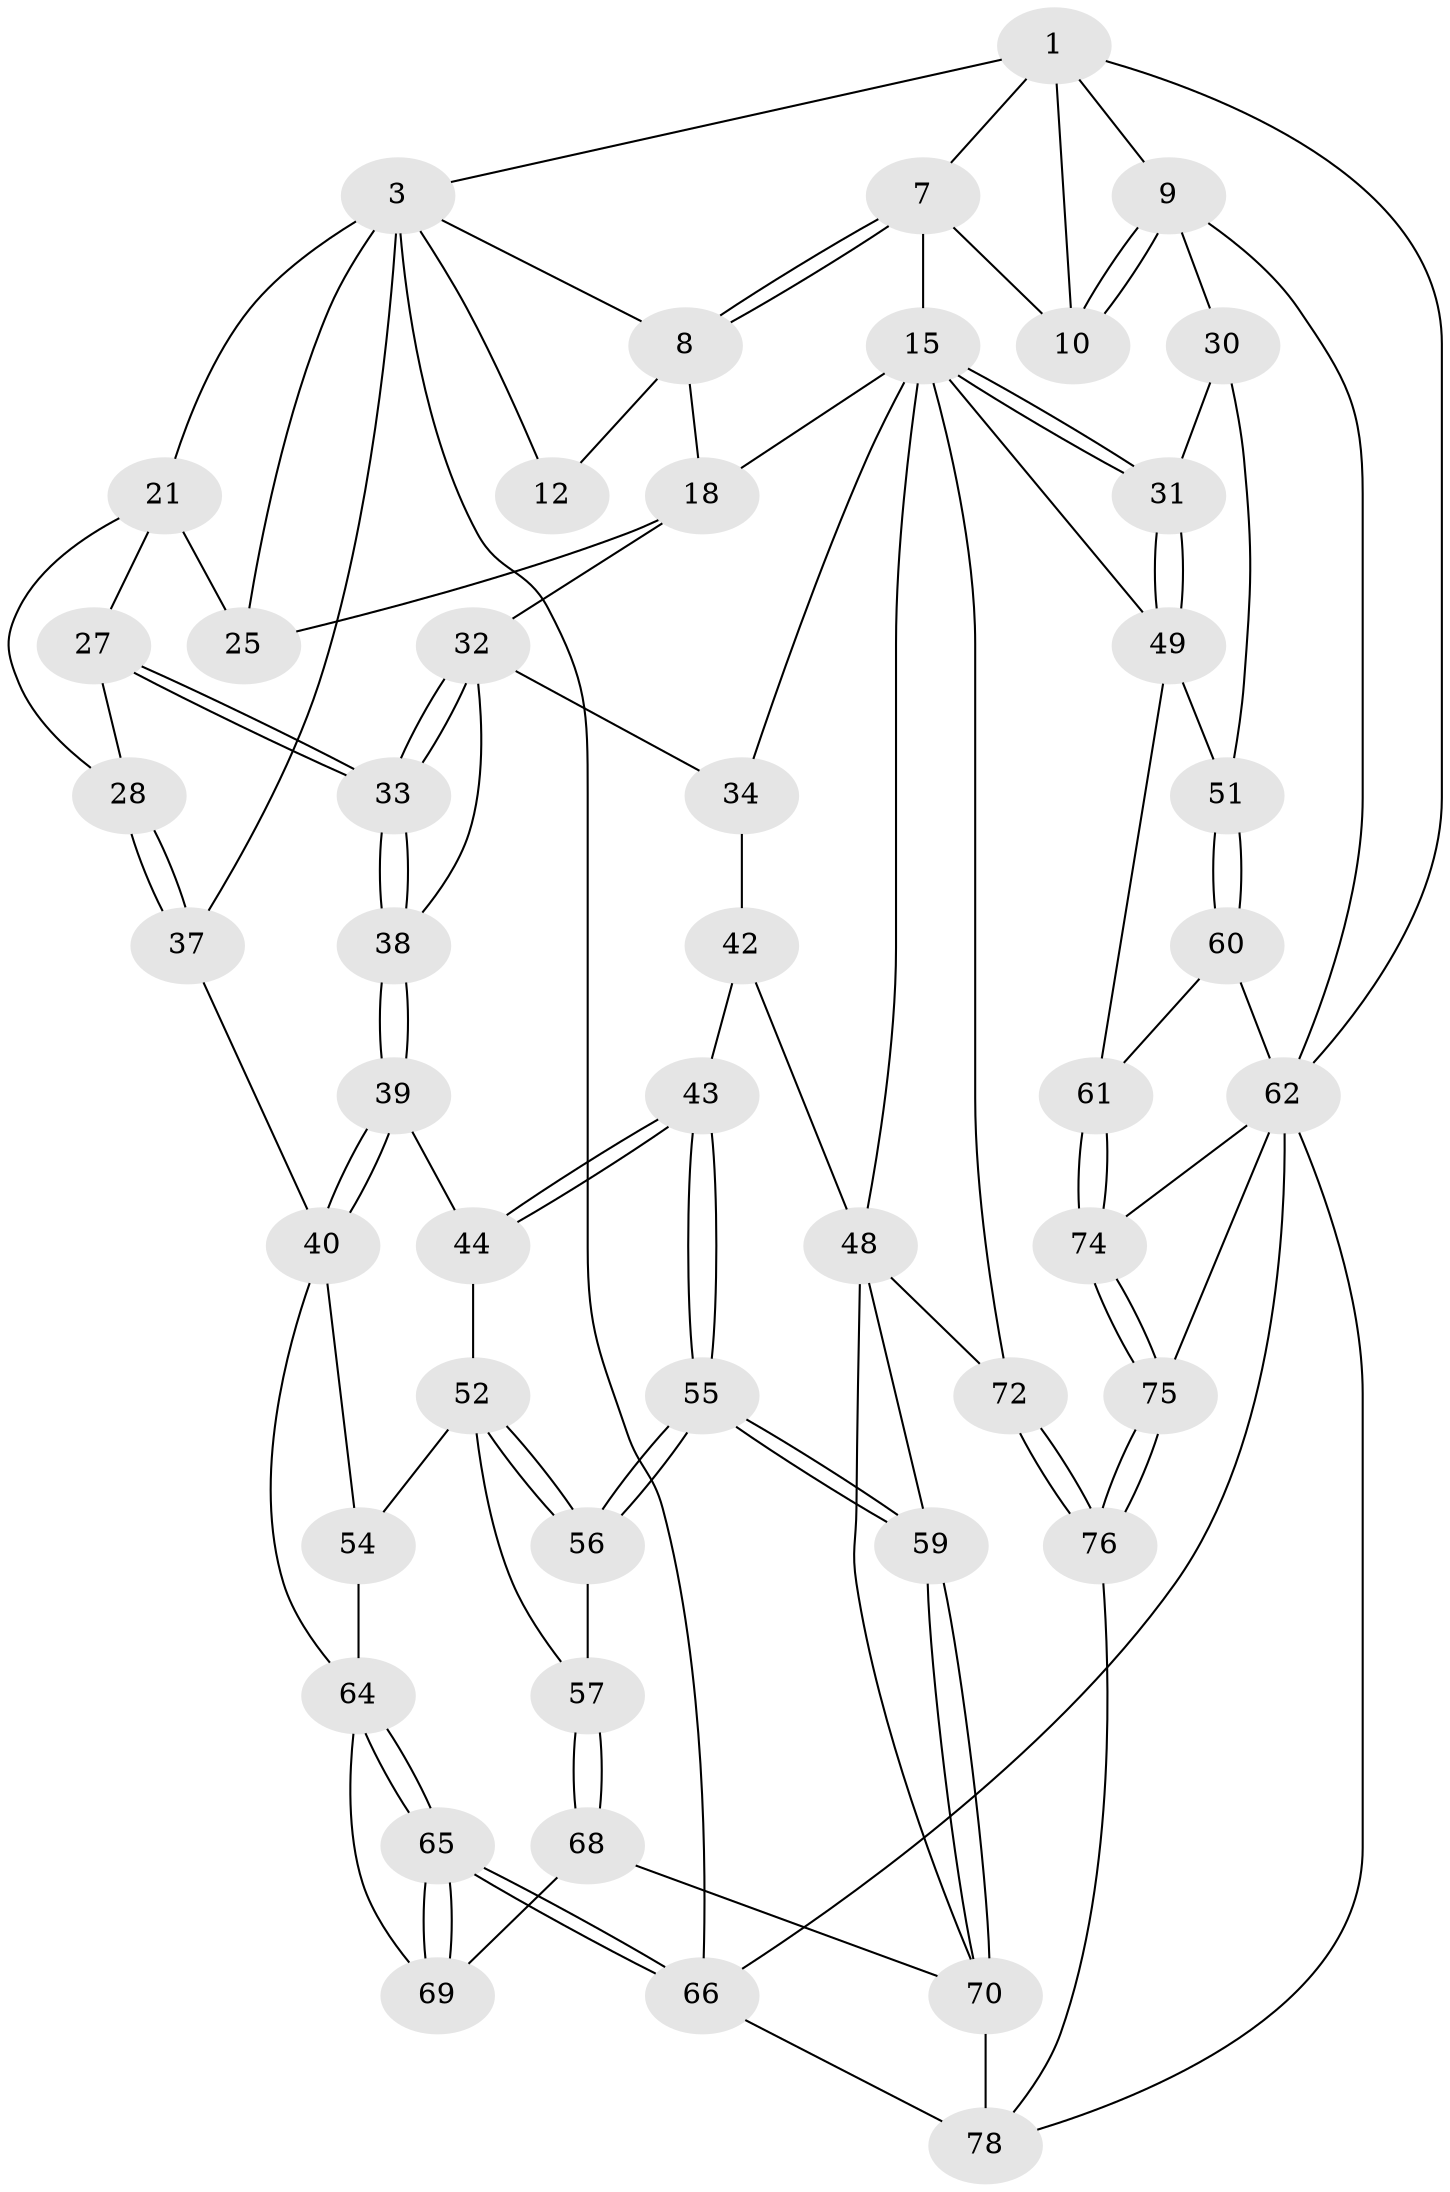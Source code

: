 // original degree distribution, {3: 0.024691358024691357, 6: 0.2222222222222222, 5: 0.49382716049382713, 4: 0.25925925925925924}
// Generated by graph-tools (version 1.1) at 2025/21/03/04/25 18:21:27]
// undirected, 48 vertices, 111 edges
graph export_dot {
graph [start="1"]
  node [color=gray90,style=filled];
  1 [pos="+1+0",super="+6+2"];
  3 [pos="+0+0",super="+23+4"];
  7 [pos="+0.7809128191521731+0.19575697486484475",super="+14"];
  8 [pos="+0.6970530737350368+0.14517590632936378",super="+11"];
  9 [pos="+1+0.31088383583040996",super="+29"];
  10 [pos="+0.9410205626926715+0.2002265804157079"];
  12 [pos="+0.3475260197136761+0"];
  15 [pos="+0.7879506322459467+0.3833562346497362",super="+16"];
  18 [pos="+0.5574787073598866+0.3198809053174129",super="+24"];
  21 [pos="+0.16503225219999634+0.17701294178020618",super="+26+22"];
  25 [pos="+0.3440508119074401+0.2690320248121394"];
  27 [pos="+0.17814329224494613+0.3931427859361279"];
  28 [pos="+0.04571487604401628+0.3340978505217426"];
  30 [pos="+0.9361077819481073+0.4414791094737955"];
  31 [pos="+0.83994130986832+0.4278605412918361"];
  32 [pos="+0.3421260512495483+0.3132396689537637",super="+36"];
  33 [pos="+0.2242937608025351+0.43324536007139897"];
  34 [pos="+0.5455768959976641+0.4007288276597866",super="+35"];
  37 [pos="+0+0.3987001567457571"];
  38 [pos="+0.2403593873497343+0.4706468651340135"];
  39 [pos="+0.24053383597483813+0.49381596745834466"];
  40 [pos="+0.03255912637693546+0.5566604342465298",super="+41"];
  42 [pos="+0.39343563320860675+0.5743834394136891",super="+45"];
  43 [pos="+0.36571202439619654+0.5826652140302896"];
  44 [pos="+0.25238771729117937+0.5256139499787806"];
  48 [pos="+0.549659424518493+0.6698088165220003",super="+58"];
  49 [pos="+0.7810254271320995+0.5765004734785237",super="+50"];
  51 [pos="+0.9108607673530462+0.6366817437665905"];
  52 [pos="+0.22888925011561273+0.5730585054264385",super="+53"];
  54 [pos="+0.0937895378323355+0.6438946378070293"];
  55 [pos="+0.3339978625008492+0.7382745036100712"];
  56 [pos="+0.2681259666030429+0.7194981023547482"];
  57 [pos="+0.2262786663229497+0.7280163403535238"];
  59 [pos="+0.33642280308461253+0.7415212283692738"];
  60 [pos="+0.9127067565237788+0.645921834626122"];
  61 [pos="+0.7446502864785776+0.7366267561212317"];
  62 [pos="+1+0.7934164069264495",super="+81+63"];
  64 [pos="+0+0.6871923663988935",super="+67"];
  65 [pos="+0+0.9667358534793419"];
  66 [pos="+0+1"];
  68 [pos="+0.13785770299855785+0.7734881537612681"];
  69 [pos="+0.0940597802080741+0.7100682975803824"];
  70 [pos="+0.29357380030471436+0.8857267342460848",super="+77+71"];
  72 [pos="+0.5529977342101084+0.8670365636091487"];
  74 [pos="+0.7978090932532113+0.8835483646683584"];
  75 [pos="+0.6692351694501534+1"];
  76 [pos="+0.6218065392264422+1"];
  78 [pos="+0.06872737543435846+1",super="+80+79"];
  1 -- 10;
  1 -- 7;
  1 -- 62;
  1 -- 3;
  1 -- 9;
  3 -- 66;
  3 -- 37;
  3 -- 21 [weight=2];
  3 -- 8;
  3 -- 25;
  3 -- 12;
  7 -- 8;
  7 -- 8;
  7 -- 10;
  7 -- 15;
  8 -- 18;
  8 -- 12 [weight=2];
  9 -- 10;
  9 -- 10;
  9 -- 62;
  9 -- 30;
  15 -- 31;
  15 -- 31;
  15 -- 48;
  15 -- 34;
  15 -- 18;
  15 -- 72;
  15 -- 49;
  18 -- 32;
  18 -- 25;
  21 -- 25;
  21 -- 27;
  21 -- 28;
  27 -- 28;
  27 -- 33;
  27 -- 33;
  28 -- 37;
  28 -- 37;
  30 -- 31;
  30 -- 51;
  31 -- 49;
  31 -- 49;
  32 -- 33;
  32 -- 33;
  32 -- 34;
  32 -- 38;
  33 -- 38;
  33 -- 38;
  34 -- 42 [weight=2];
  37 -- 40;
  38 -- 39;
  38 -- 39;
  39 -- 40;
  39 -- 40;
  39 -- 44;
  40 -- 54;
  40 -- 64;
  42 -- 43;
  42 -- 48;
  43 -- 44;
  43 -- 44;
  43 -- 55;
  43 -- 55;
  44 -- 52;
  48 -- 59;
  48 -- 72;
  48 -- 70;
  49 -- 51;
  49 -- 61;
  51 -- 60;
  51 -- 60;
  52 -- 56;
  52 -- 56;
  52 -- 57;
  52 -- 54;
  54 -- 64;
  55 -- 56;
  55 -- 56;
  55 -- 59;
  55 -- 59;
  56 -- 57;
  57 -- 68;
  57 -- 68;
  59 -- 70;
  59 -- 70;
  60 -- 61;
  60 -- 62;
  61 -- 74;
  61 -- 74;
  62 -- 66;
  62 -- 75;
  62 -- 74;
  62 -- 78;
  64 -- 65;
  64 -- 65;
  64 -- 69;
  65 -- 66;
  65 -- 66;
  65 -- 69;
  65 -- 69;
  66 -- 78;
  68 -- 69;
  68 -- 70;
  70 -- 78 [weight=2];
  72 -- 76;
  72 -- 76;
  74 -- 75;
  74 -- 75;
  75 -- 76;
  75 -- 76;
  76 -- 78;
}
